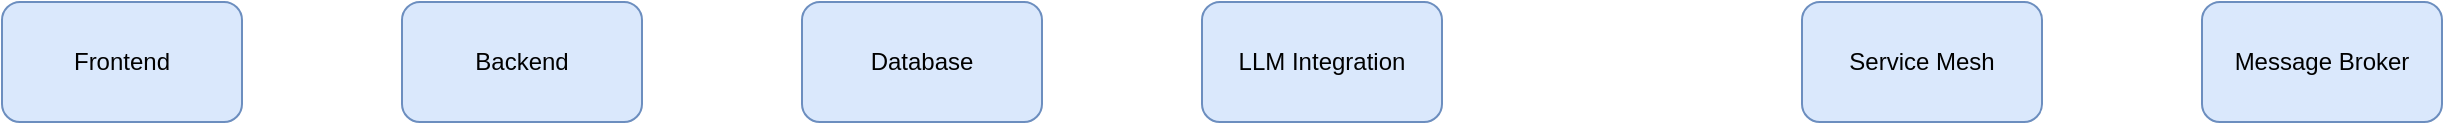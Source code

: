 <?xml version="1.0" encoding="UTF-8"?>
<mxfile>
  <diagram name="Component Interaction Diagram">
    <mxGraphModel>
      <root>
        <mxCell id="0"/>
        <mxCell id="1" parent="0"/>
        <mxCell id="2" value="Frontend" style="rounded=1;whiteSpace=wrap;html=1;fillColor=#dae8fc;strokeColor=#6c8ebf;" vertex="1" parent="1">
          <mxGeometry x="100" y="100" width="120" height="60" as="geometry"/>
        </mxCell>
        <mxCell id="3" value="Backend" style="rounded=1;whiteSpace=wrap;html=1;fillColor=#dae8fc;strokeColor=#6c8ebf;" vertex="1" parent="1">
          <mxGeometry x="300" y="100" width="120" height="60" as="geometry"/>
        </mxCell>
        <mxCell id="4" value="Database" style="rounded=1;whiteSpace=wrap;html=1;fillColor=#dae8fc;strokeColor=#6c8ebf;" vertex="1" parent="1">
          <mxGeometry x="500" y="100" width="120" height="60" as="geometry"/>
        </mxCell>
        <mxCell id="5" value="LLM Integration" style="rounded=1;whiteSpace=wrap;html=1;fillColor=#dae8fc;strokeColor=#6c8ebf;" vertex="1" parent="1">
          <mxGeometry x="700" y="100" width="120" height="60" as="geometry"/>
        </mxCell>
        <mxCell id="6" value="Service Mesh" style="rounded=1;whiteSpace=wrap;html=1;fillColor=#dae8fc;strokeColor=#6c8ebf;" vertex="1" parent="0">
          <mxGeometry x="1000" y="100" width="120" height="60" as="geometry"/>
        </mxCell>
        <mxCell id="7" value="Message Broker" style="rounded=1;whiteSpace=wrap;html=1;fillColor=#dae8fc;strokeColor=#6c8ebf;" vertex="1" parent="0">
          <mxGeometry x="1200" y="100" width="120" height="60" as="geometry"/>
        </mxCell>
      </root>
    </mxGraphModel>
  </diagram>
</mxfile>